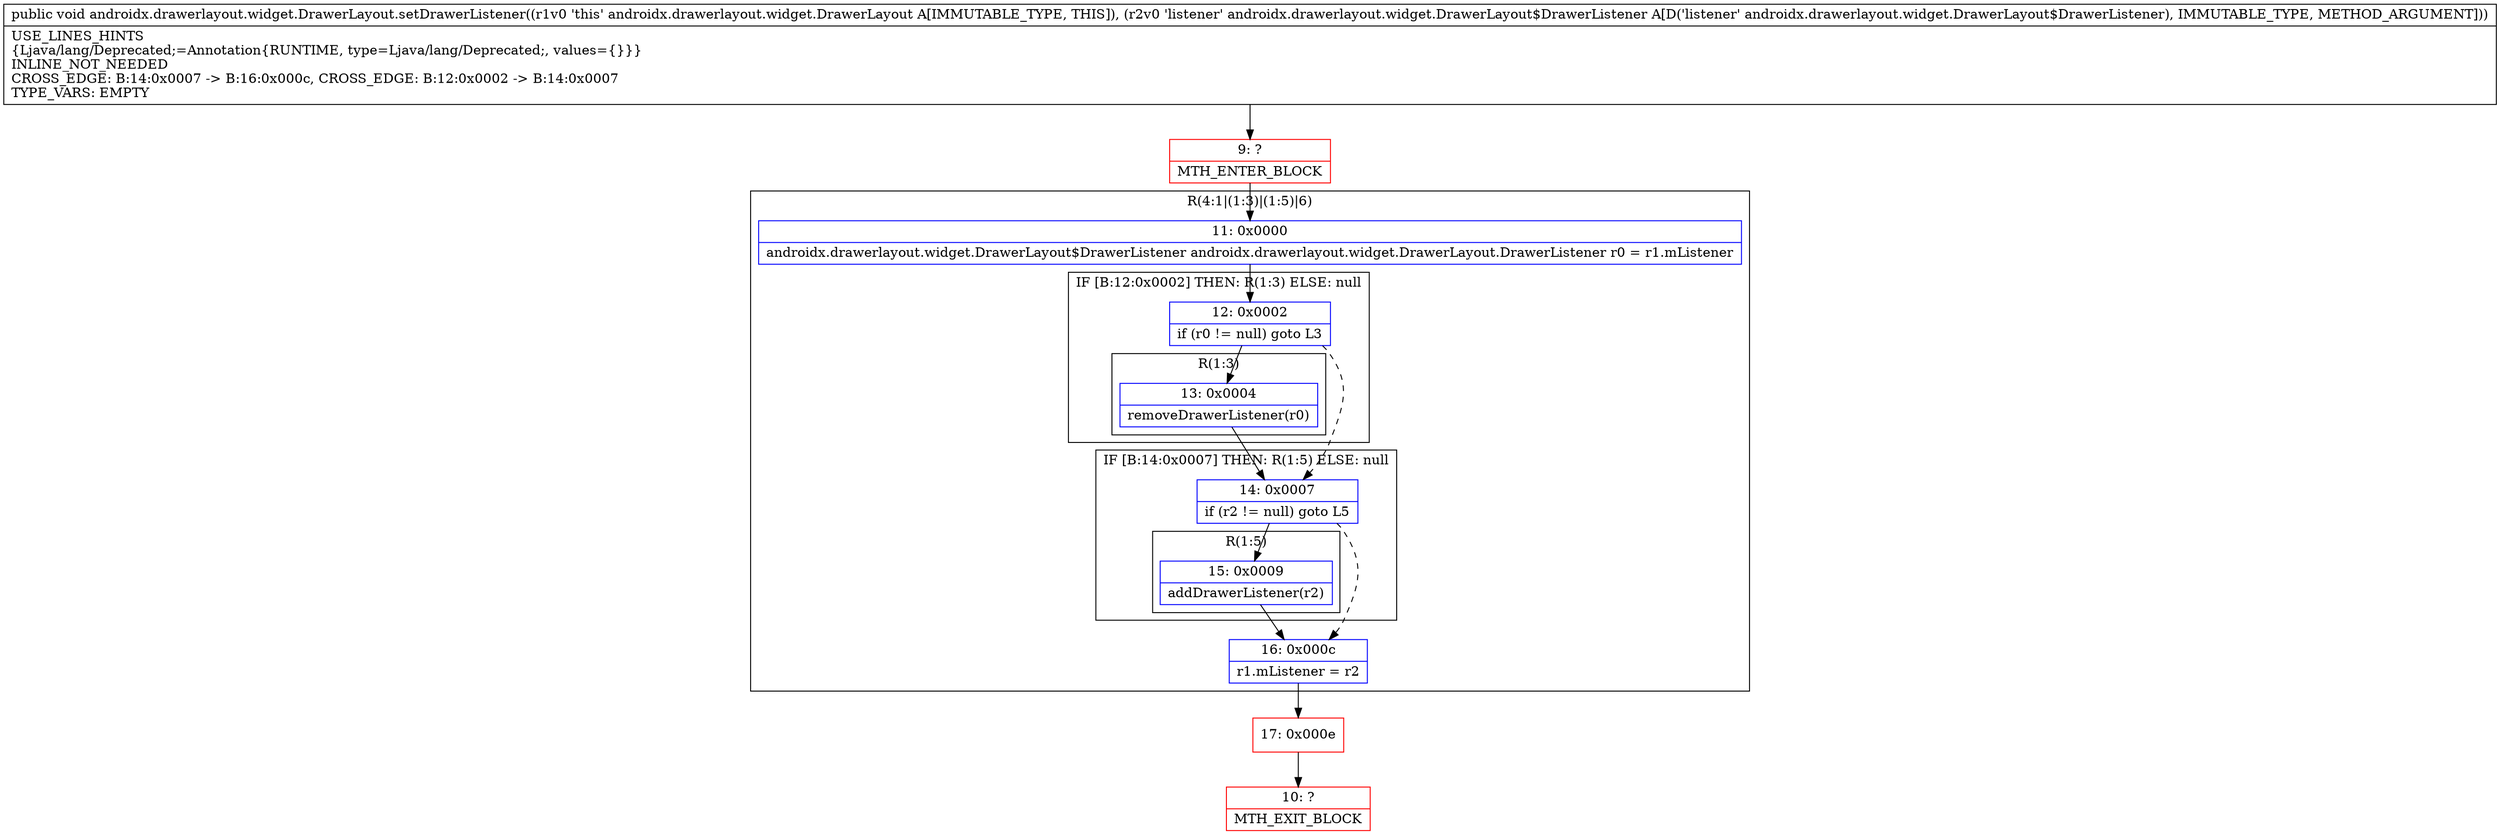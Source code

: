 digraph "CFG forandroidx.drawerlayout.widget.DrawerLayout.setDrawerListener(Landroidx\/drawerlayout\/widget\/DrawerLayout$DrawerListener;)V" {
subgraph cluster_Region_1782834968 {
label = "R(4:1|(1:3)|(1:5)|6)";
node [shape=record,color=blue];
Node_11 [shape=record,label="{11\:\ 0x0000|androidx.drawerlayout.widget.DrawerLayout$DrawerListener androidx.drawerlayout.widget.DrawerLayout.DrawerListener r0 = r1.mListener\l}"];
subgraph cluster_IfRegion_2066009005 {
label = "IF [B:12:0x0002] THEN: R(1:3) ELSE: null";
node [shape=record,color=blue];
Node_12 [shape=record,label="{12\:\ 0x0002|if (r0 != null) goto L3\l}"];
subgraph cluster_Region_527519389 {
label = "R(1:3)";
node [shape=record,color=blue];
Node_13 [shape=record,label="{13\:\ 0x0004|removeDrawerListener(r0)\l}"];
}
}
subgraph cluster_IfRegion_1547612274 {
label = "IF [B:14:0x0007] THEN: R(1:5) ELSE: null";
node [shape=record,color=blue];
Node_14 [shape=record,label="{14\:\ 0x0007|if (r2 != null) goto L5\l}"];
subgraph cluster_Region_933133016 {
label = "R(1:5)";
node [shape=record,color=blue];
Node_15 [shape=record,label="{15\:\ 0x0009|addDrawerListener(r2)\l}"];
}
}
Node_16 [shape=record,label="{16\:\ 0x000c|r1.mListener = r2\l}"];
}
Node_9 [shape=record,color=red,label="{9\:\ ?|MTH_ENTER_BLOCK\l}"];
Node_17 [shape=record,color=red,label="{17\:\ 0x000e}"];
Node_10 [shape=record,color=red,label="{10\:\ ?|MTH_EXIT_BLOCK\l}"];
MethodNode[shape=record,label="{public void androidx.drawerlayout.widget.DrawerLayout.setDrawerListener((r1v0 'this' androidx.drawerlayout.widget.DrawerLayout A[IMMUTABLE_TYPE, THIS]), (r2v0 'listener' androidx.drawerlayout.widget.DrawerLayout$DrawerListener A[D('listener' androidx.drawerlayout.widget.DrawerLayout$DrawerListener), IMMUTABLE_TYPE, METHOD_ARGUMENT]))  | USE_LINES_HINTS\l\{Ljava\/lang\/Deprecated;=Annotation\{RUNTIME, type=Ljava\/lang\/Deprecated;, values=\{\}\}\}\lINLINE_NOT_NEEDED\lCROSS_EDGE: B:14:0x0007 \-\> B:16:0x000c, CROSS_EDGE: B:12:0x0002 \-\> B:14:0x0007\lTYPE_VARS: EMPTY\l}"];
MethodNode -> Node_9;Node_11 -> Node_12;
Node_12 -> Node_13;
Node_12 -> Node_14[style=dashed];
Node_13 -> Node_14;
Node_14 -> Node_15;
Node_14 -> Node_16[style=dashed];
Node_15 -> Node_16;
Node_16 -> Node_17;
Node_9 -> Node_11;
Node_17 -> Node_10;
}

